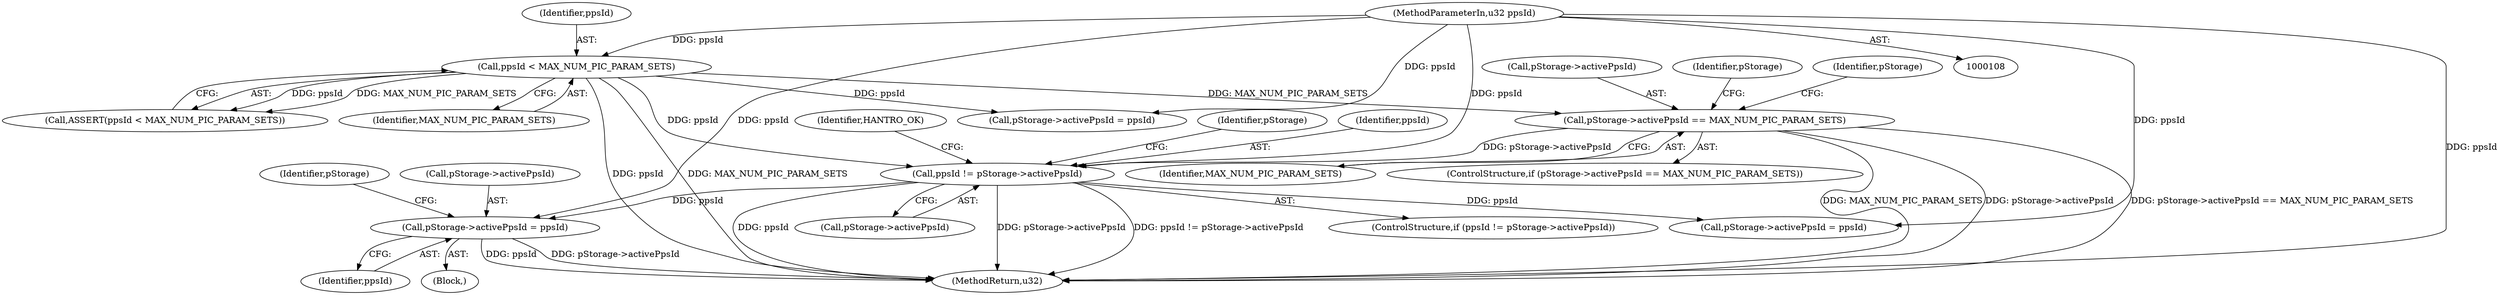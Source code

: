digraph "0_Android_60547808ca4e9cfac50028c00c58a6ceb2319301@pointer" {
"1000433" [label="(Call,pStorage->activePpsId = ppsId)"];
"1000409" [label="(Call,ppsId != pStorage->activePpsId)"];
"1000118" [label="(Call,ppsId < MAX_NUM_PIC_PARAM_SETS)"];
"1000110" [label="(MethodParameterIn,u32 ppsId)"];
"1000172" [label="(Call,pStorage->activePpsId == MAX_NUM_PIC_PARAM_SETS)"];
"1000180" [label="(Identifier,pStorage)"];
"1000409" [label="(Call,ppsId != pStorage->activePpsId)"];
"1000117" [label="(Call,ASSERT(ppsId < MAX_NUM_PIC_PARAM_SETS))"];
"1000119" [label="(Identifier,ppsId)"];
"1000110" [label="(MethodParameterIn,u32 ppsId)"];
"1000408" [label="(ControlStructure,if (ppsId != pStorage->activePpsId))"];
"1000118" [label="(Call,ppsId < MAX_NUM_PIC_PARAM_SETS)"];
"1000173" [label="(Call,pStorage->activePpsId)"];
"1000176" [label="(Identifier,MAX_NUM_PIC_PARAM_SETS)"];
"1000440" [label="(Identifier,pStorage)"];
"1000411" [label="(Call,pStorage->activePpsId)"];
"1000257" [label="(Identifier,pStorage)"];
"1000517" [label="(Call,pStorage->activePpsId = ppsId)"];
"1000532" [label="(Identifier,HANTRO_OK)"];
"1000433" [label="(Call,pStorage->activePpsId = ppsId)"];
"1000178" [label="(Call,pStorage->activePpsId = ppsId)"];
"1000437" [label="(Identifier,ppsId)"];
"1000120" [label="(Identifier,MAX_NUM_PIC_PARAM_SETS)"];
"1000420" [label="(Identifier,pStorage)"];
"1000410" [label="(Identifier,ppsId)"];
"1000171" [label="(ControlStructure,if (pStorage->activePpsId == MAX_NUM_PIC_PARAM_SETS))"];
"1000432" [label="(Block,)"];
"1000434" [label="(Call,pStorage->activePpsId)"];
"1000533" [label="(MethodReturn,u32)"];
"1000172" [label="(Call,pStorage->activePpsId == MAX_NUM_PIC_PARAM_SETS)"];
"1000433" -> "1000432"  [label="AST: "];
"1000433" -> "1000437"  [label="CFG: "];
"1000434" -> "1000433"  [label="AST: "];
"1000437" -> "1000433"  [label="AST: "];
"1000440" -> "1000433"  [label="CFG: "];
"1000433" -> "1000533"  [label="DDG: ppsId"];
"1000433" -> "1000533"  [label="DDG: pStorage->activePpsId"];
"1000409" -> "1000433"  [label="DDG: ppsId"];
"1000110" -> "1000433"  [label="DDG: ppsId"];
"1000409" -> "1000408"  [label="AST: "];
"1000409" -> "1000411"  [label="CFG: "];
"1000410" -> "1000409"  [label="AST: "];
"1000411" -> "1000409"  [label="AST: "];
"1000420" -> "1000409"  [label="CFG: "];
"1000532" -> "1000409"  [label="CFG: "];
"1000409" -> "1000533"  [label="DDG: pStorage->activePpsId"];
"1000409" -> "1000533"  [label="DDG: ppsId != pStorage->activePpsId"];
"1000409" -> "1000533"  [label="DDG: ppsId"];
"1000118" -> "1000409"  [label="DDG: ppsId"];
"1000110" -> "1000409"  [label="DDG: ppsId"];
"1000172" -> "1000409"  [label="DDG: pStorage->activePpsId"];
"1000409" -> "1000517"  [label="DDG: ppsId"];
"1000118" -> "1000117"  [label="AST: "];
"1000118" -> "1000120"  [label="CFG: "];
"1000119" -> "1000118"  [label="AST: "];
"1000120" -> "1000118"  [label="AST: "];
"1000117" -> "1000118"  [label="CFG: "];
"1000118" -> "1000533"  [label="DDG: MAX_NUM_PIC_PARAM_SETS"];
"1000118" -> "1000533"  [label="DDG: ppsId"];
"1000118" -> "1000117"  [label="DDG: ppsId"];
"1000118" -> "1000117"  [label="DDG: MAX_NUM_PIC_PARAM_SETS"];
"1000110" -> "1000118"  [label="DDG: ppsId"];
"1000118" -> "1000172"  [label="DDG: MAX_NUM_PIC_PARAM_SETS"];
"1000118" -> "1000178"  [label="DDG: ppsId"];
"1000110" -> "1000108"  [label="AST: "];
"1000110" -> "1000533"  [label="DDG: ppsId"];
"1000110" -> "1000178"  [label="DDG: ppsId"];
"1000110" -> "1000517"  [label="DDG: ppsId"];
"1000172" -> "1000171"  [label="AST: "];
"1000172" -> "1000176"  [label="CFG: "];
"1000173" -> "1000172"  [label="AST: "];
"1000176" -> "1000172"  [label="AST: "];
"1000180" -> "1000172"  [label="CFG: "];
"1000257" -> "1000172"  [label="CFG: "];
"1000172" -> "1000533"  [label="DDG: pStorage->activePpsId == MAX_NUM_PIC_PARAM_SETS"];
"1000172" -> "1000533"  [label="DDG: MAX_NUM_PIC_PARAM_SETS"];
"1000172" -> "1000533"  [label="DDG: pStorage->activePpsId"];
}
